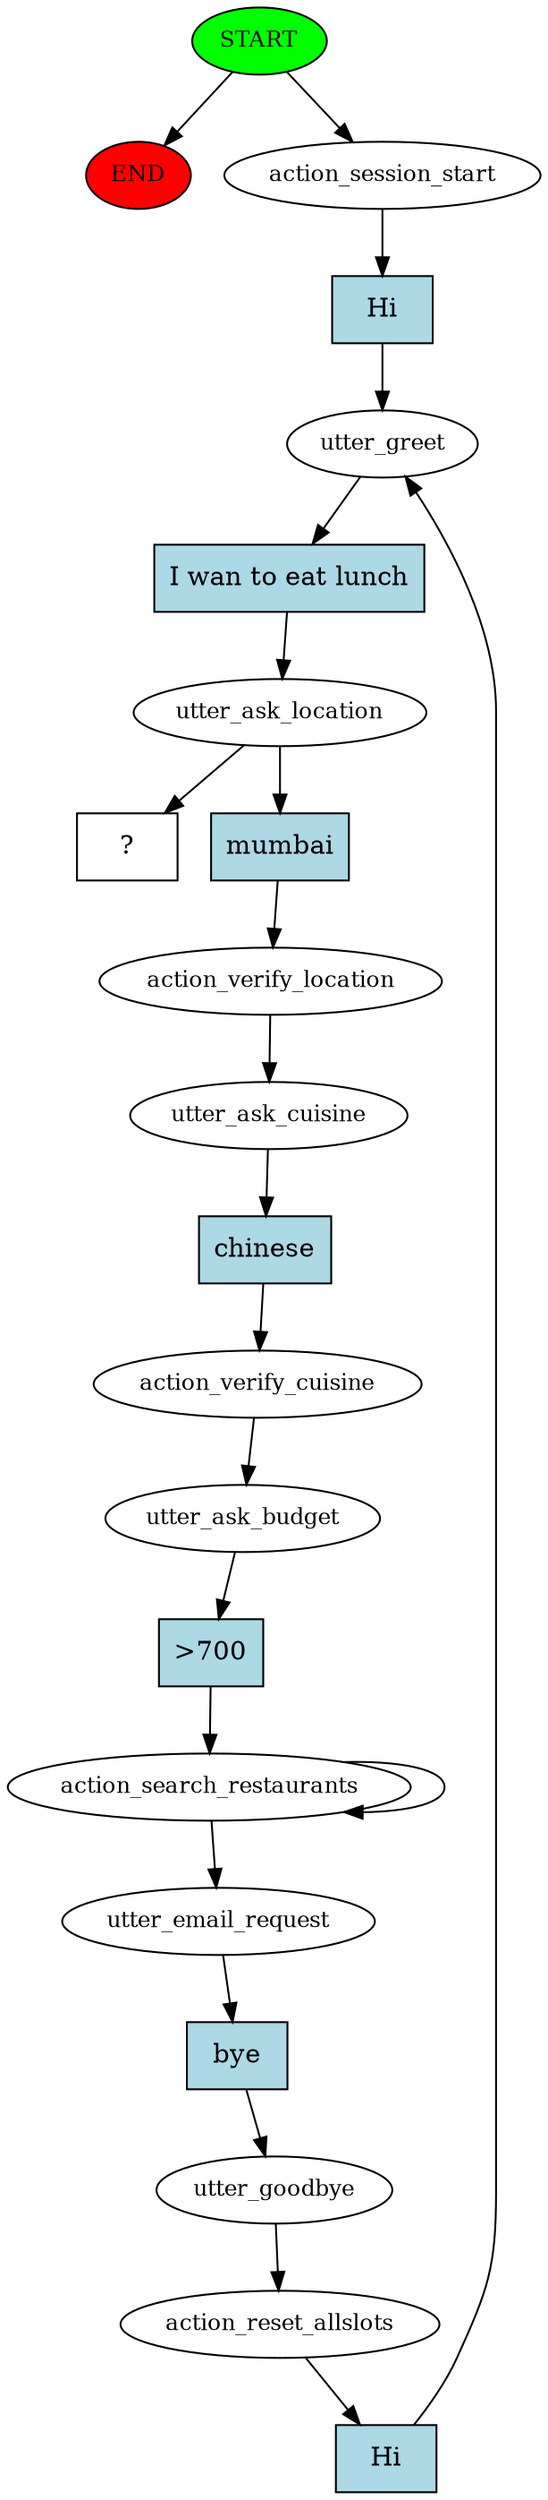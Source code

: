 digraph  {
0 [class="start active", fillcolor=green, fontsize=12, label=START, style=filled];
"-1" [class=end, fillcolor=red, fontsize=12, label=END, style=filled];
1 [class=active, fontsize=12, label=action_session_start];
2 [class=active, fontsize=12, label=utter_greet];
3 [class=active, fontsize=12, label=utter_ask_location];
4 [class=active, fontsize=12, label=action_verify_location];
5 [class=active, fontsize=12, label=utter_ask_cuisine];
6 [class=active, fontsize=12, label=action_verify_cuisine];
7 [class=active, fontsize=12, label=utter_ask_budget];
8 [class=active, fontsize=12, label=action_search_restaurants];
10 [class=active, fontsize=12, label=utter_email_request];
11 [class=active, fontsize=12, label=utter_goodbye];
12 [class=active, fontsize=12, label=action_reset_allslots];
15 [class="intent dashed active", label="  ?  ", shape=rect];
16 [class="intent active", fillcolor=lightblue, label=Hi, shape=rect, style=filled];
17 [class="intent active", fillcolor=lightblue, label="I wan to eat lunch", shape=rect, style=filled];
18 [class="intent active", fillcolor=lightblue, label=mumbai, shape=rect, style=filled];
19 [class="intent active", fillcolor=lightblue, label=chinese, shape=rect, style=filled];
20 [class="intent active", fillcolor=lightblue, label=">700", shape=rect, style=filled];
21 [class="intent active", fillcolor=lightblue, label=bye, shape=rect, style=filled];
22 [class="intent active", fillcolor=lightblue, label=Hi, shape=rect, style=filled];
0 -> "-1"  [class="", key=NONE, label=""];
0 -> 1  [class=active, key=NONE, label=""];
1 -> 16  [class=active, key=0];
2 -> 17  [class=active, key=0];
3 -> 15  [class=active, key=NONE, label=""];
3 -> 18  [class=active, key=0];
4 -> 5  [class=active, key=NONE, label=""];
5 -> 19  [class=active, key=0];
6 -> 7  [class=active, key=NONE, label=""];
7 -> 20  [class=active, key=0];
8 -> 10  [class=active, key=NONE, label=""];
8 -> 8  [class=active, key=NONE, label=""];
10 -> 21  [class=active, key=0];
11 -> 12  [class=active, key=NONE, label=""];
12 -> 22  [class=active, key=0];
16 -> 2  [class=active, key=0];
17 -> 3  [class=active, key=0];
18 -> 4  [class=active, key=0];
19 -> 6  [class=active, key=0];
20 -> 8  [class=active, key=0];
21 -> 11  [class=active, key=0];
22 -> 2  [class=active, key=0];
}
